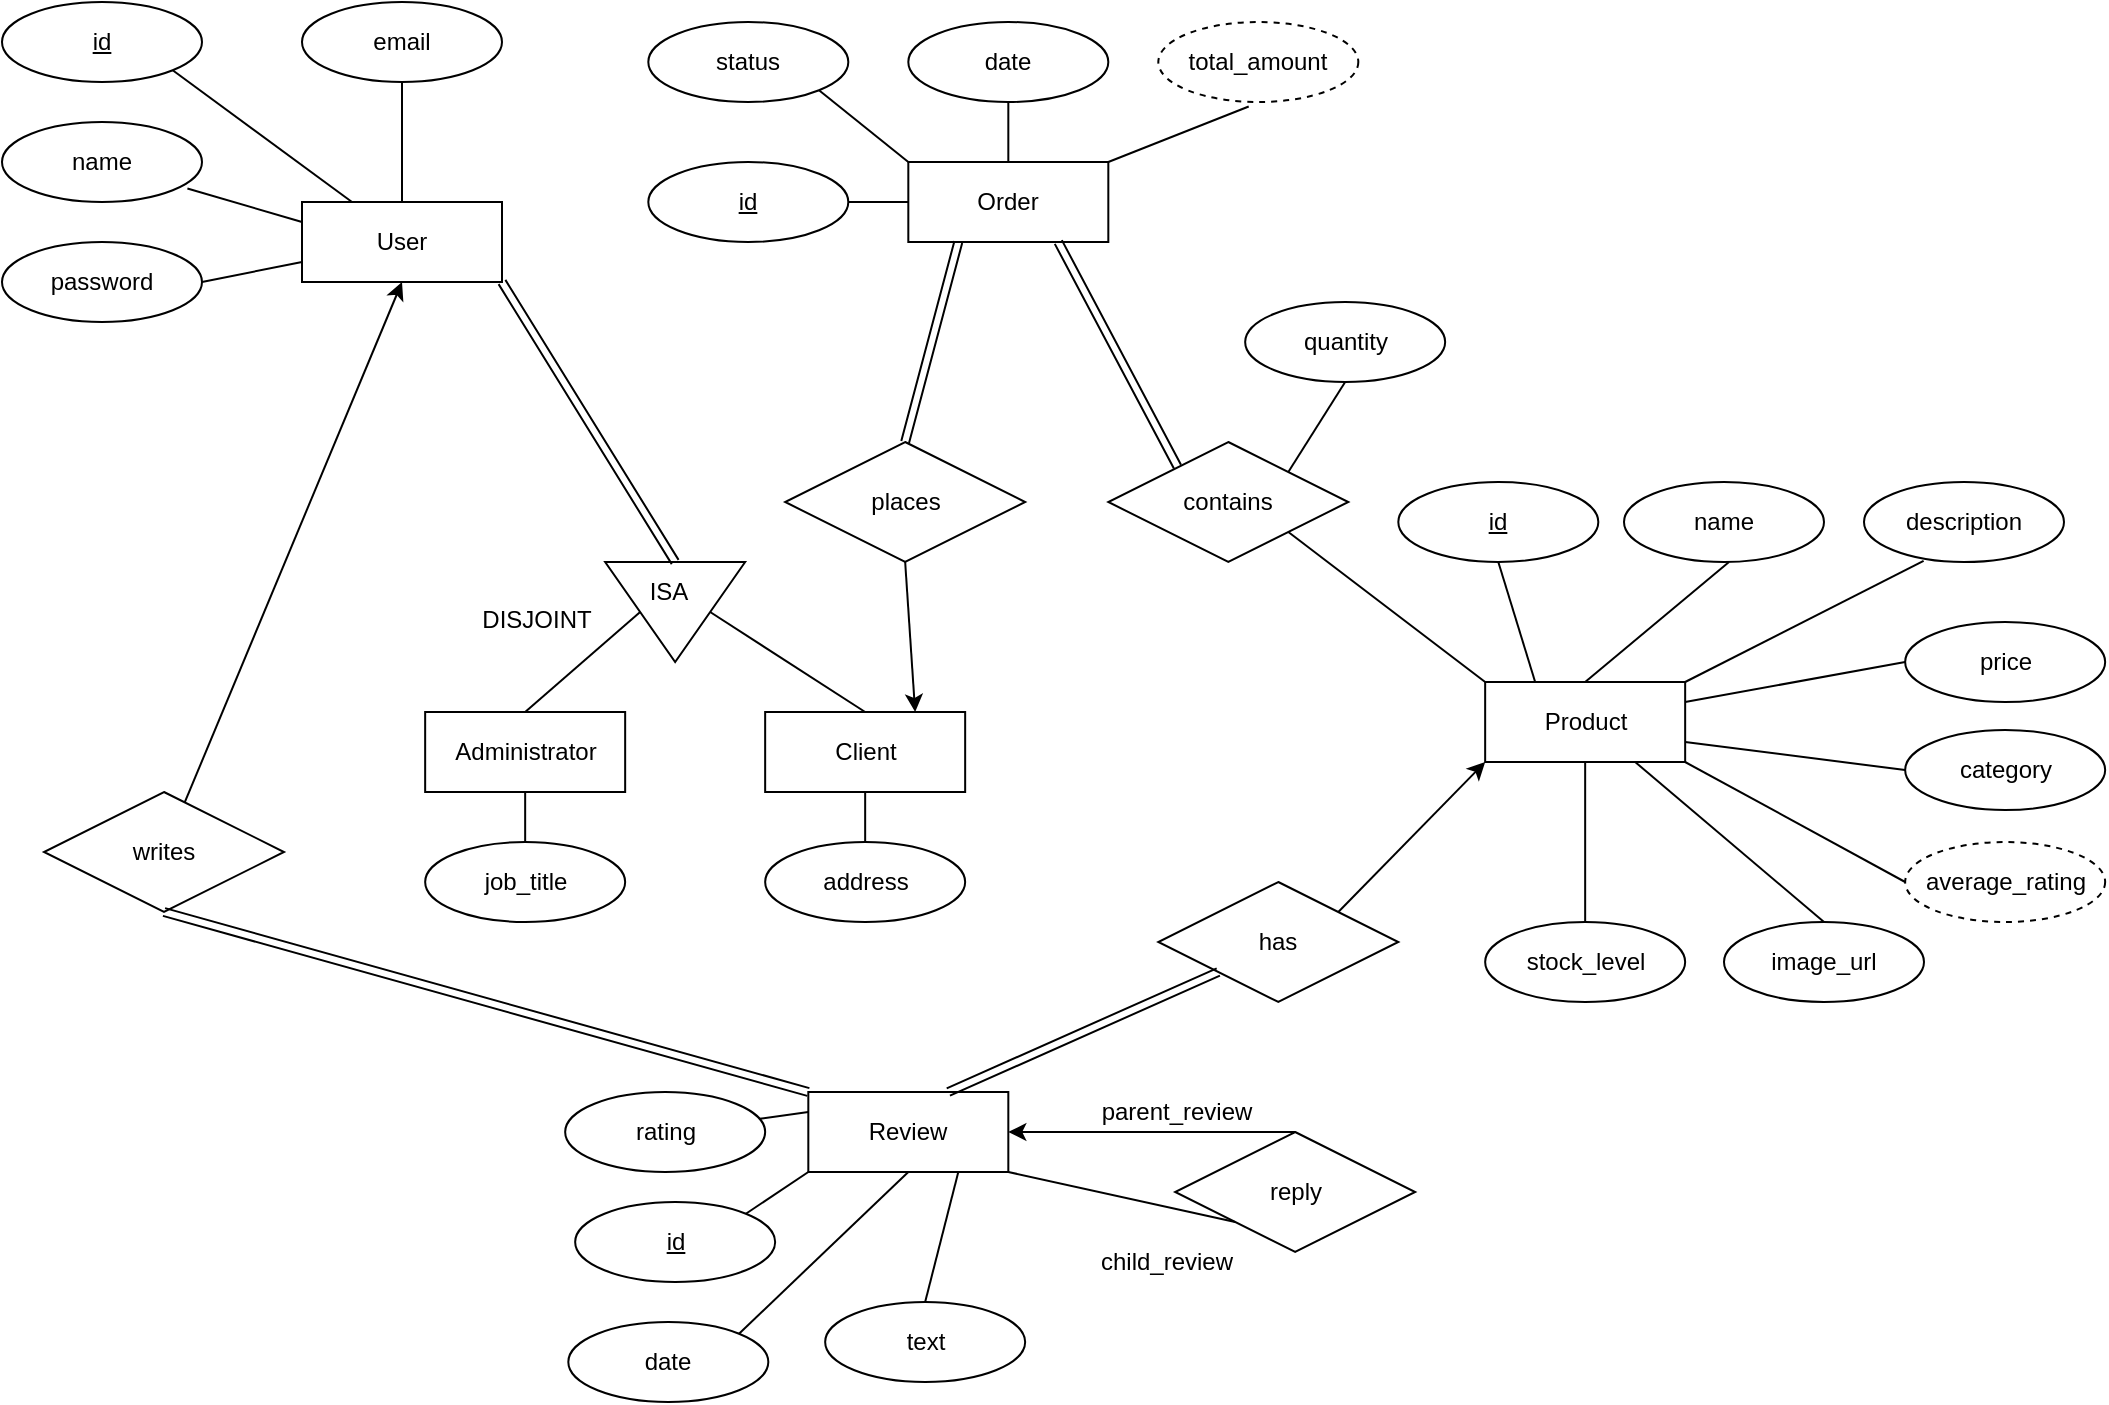 <mxfile>
    <diagram id="hlonuZoOoYiy4JTeMcxl" name="Page-1">
        <mxGraphModel dx="1431" dy="823" grid="1" gridSize="10" guides="1" tooltips="1" connect="1" arrows="1" fold="1" page="1" pageScale="1" pageWidth="1169" pageHeight="827" math="0" shadow="0">
            <root>
                <mxCell id="0"/>
                <mxCell id="1" parent="0"/>
                <mxCell id="2" value="Product" style="whiteSpace=wrap;html=1;align=center;" parent="1" vertex="1">
                    <mxGeometry x="800.58" y="440" width="100" height="40" as="geometry"/>
                </mxCell>
                <mxCell id="3" value="&lt;u&gt;id&lt;/u&gt;" style="ellipse;whiteSpace=wrap;html=1;align=center;" parent="1" vertex="1">
                    <mxGeometry x="757.16" y="340" width="100" height="40" as="geometry"/>
                </mxCell>
                <mxCell id="4" value="name" style="ellipse;whiteSpace=wrap;html=1;align=center;" parent="1" vertex="1">
                    <mxGeometry x="870" y="340" width="100" height="40" as="geometry"/>
                </mxCell>
                <mxCell id="5" value="description" style="ellipse;whiteSpace=wrap;html=1;align=center;" parent="1" vertex="1">
                    <mxGeometry x="990" y="340" width="100" height="40" as="geometry"/>
                </mxCell>
                <mxCell id="6" value="price" style="ellipse;whiteSpace=wrap;html=1;align=center;" parent="1" vertex="1">
                    <mxGeometry x="1010.58" y="410" width="100" height="40" as="geometry"/>
                </mxCell>
                <mxCell id="7" value="average_rating" style="ellipse;whiteSpace=wrap;html=1;align=center;dashed=1;" parent="1" vertex="1">
                    <mxGeometry x="1010.58" y="520" width="100" height="40" as="geometry"/>
                </mxCell>
                <mxCell id="8" value="stock_level" style="ellipse;whiteSpace=wrap;html=1;align=center;" parent="1" vertex="1">
                    <mxGeometry x="800.58" y="560" width="100" height="40" as="geometry"/>
                </mxCell>
                <mxCell id="11" value="User" style="whiteSpace=wrap;html=1;align=center;" parent="1" vertex="1">
                    <mxGeometry x="209" y="200" width="100" height="40" as="geometry"/>
                </mxCell>
                <mxCell id="12" value="Review" style="whiteSpace=wrap;html=1;align=center;" parent="1" vertex="1">
                    <mxGeometry x="462.16" y="645" width="100" height="40" as="geometry"/>
                </mxCell>
                <mxCell id="17" style="edgeStyle=none;html=1;entryX=0.5;entryY=1;entryDx=0;entryDy=0;" parent="1" source="15" target="11" edge="1">
                    <mxGeometry relative="1" as="geometry"/>
                </mxCell>
                <mxCell id="15" value="writes" style="shape=rhombus;perimeter=rhombusPerimeter;whiteSpace=wrap;html=1;align=center;" parent="1" vertex="1">
                    <mxGeometry x="80" y="495" width="120" height="60" as="geometry"/>
                </mxCell>
                <mxCell id="23" style="edgeStyle=none;html=1;exitX=1;exitY=0;exitDx=0;exitDy=0;entryX=0;entryY=1;entryDx=0;entryDy=0;" parent="1" source="16" target="2" edge="1">
                    <mxGeometry relative="1" as="geometry">
                        <mxPoint x="740.58" y="630" as="sourcePoint"/>
                    </mxGeometry>
                </mxCell>
                <mxCell id="16" value="has" style="shape=rhombus;perimeter=rhombusPerimeter;whiteSpace=wrap;html=1;align=center;" parent="1" vertex="1">
                    <mxGeometry x="637.16" y="540" width="120" height="60" as="geometry"/>
                </mxCell>
                <mxCell id="18" value="" style="shape=link;html=1;rounded=0;exitX=0;exitY=0;exitDx=0;exitDy=0;entryX=0.5;entryY=1;entryDx=0;entryDy=0;" parent="1" source="12" target="15" edge="1">
                    <mxGeometry relative="1" as="geometry">
                        <mxPoint x="667.16" y="465" as="sourcePoint"/>
                        <mxPoint x="817.16" y="505.0" as="targetPoint"/>
                    </mxGeometry>
                </mxCell>
                <mxCell id="19" value="&lt;u&gt;id&lt;/u&gt;" style="ellipse;whiteSpace=wrap;html=1;align=center;" parent="1" vertex="1">
                    <mxGeometry x="345.58" y="700" width="100" height="40" as="geometry"/>
                </mxCell>
                <mxCell id="20" value="&lt;u&gt;id&lt;/u&gt;" style="ellipse;whiteSpace=wrap;html=1;align=center;" parent="1" vertex="1">
                    <mxGeometry x="59.0" y="100" width="100" height="40" as="geometry"/>
                </mxCell>
                <mxCell id="21" value="date" style="ellipse;whiteSpace=wrap;html=1;align=center;" parent="1" vertex="1">
                    <mxGeometry x="342.16" y="760" width="100" height="40" as="geometry"/>
                </mxCell>
                <mxCell id="24" value="rating" style="ellipse;whiteSpace=wrap;html=1;align=center;" parent="1" vertex="1">
                    <mxGeometry x="340.58" y="645" width="100" height="40" as="geometry"/>
                </mxCell>
                <mxCell id="26" value="" style="shape=link;html=1;rounded=0;exitX=0.7;exitY=0;exitDx=0;exitDy=0;entryX=0;entryY=1;entryDx=0;entryDy=0;exitPerimeter=0;" parent="1" source="12" target="16" edge="1">
                    <mxGeometry relative="1" as="geometry">
                        <mxPoint x="667.16" y="535" as="sourcePoint"/>
                        <mxPoint x="817.16" y="575.0" as="targetPoint"/>
                    </mxGeometry>
                </mxCell>
                <mxCell id="27" value="password" style="ellipse;whiteSpace=wrap;html=1;align=center;" parent="1" vertex="1">
                    <mxGeometry x="59" y="220" width="100" height="40" as="geometry"/>
                </mxCell>
                <mxCell id="28" value="name" style="ellipse;whiteSpace=wrap;html=1;align=center;" parent="1" vertex="1">
                    <mxGeometry x="59" y="160" width="100" height="40" as="geometry"/>
                </mxCell>
                <mxCell id="29" value="email" style="ellipse;whiteSpace=wrap;html=1;align=center;" parent="1" vertex="1">
                    <mxGeometry x="209" y="100" width="100" height="40" as="geometry"/>
                </mxCell>
                <mxCell id="31" value="" style="endArrow=none;html=1;rounded=0;exitX=0;exitY=0.5;exitDx=0;exitDy=0;entryX=1;entryY=0.25;entryDx=0;entryDy=0;" parent="1" source="6" target="2" edge="1">
                    <mxGeometry relative="1" as="geometry">
                        <mxPoint x="593.08" y="551.5" as="sourcePoint"/>
                        <mxPoint x="420.58" y="490" as="targetPoint"/>
                    </mxGeometry>
                </mxCell>
                <mxCell id="32" value="" style="endArrow=none;html=1;rounded=0;exitX=1;exitY=0;exitDx=0;exitDy=0;entryX=0.298;entryY=0.985;entryDx=0;entryDy=0;entryPerimeter=0;" parent="1" source="2" target="5" edge="1">
                    <mxGeometry relative="1" as="geometry">
                        <mxPoint x="593.08" y="551.5" as="sourcePoint"/>
                        <mxPoint x="420.58" y="490" as="targetPoint"/>
                    </mxGeometry>
                </mxCell>
                <mxCell id="33" value="" style="endArrow=none;html=1;rounded=0;exitX=0.525;exitY=1;exitDx=0;exitDy=0;entryX=0.5;entryY=0;entryDx=0;entryDy=0;exitPerimeter=0;" parent="1" source="4" target="2" edge="1">
                    <mxGeometry relative="1" as="geometry">
                        <mxPoint x="593.08" y="551.5" as="sourcePoint"/>
                        <mxPoint x="420.58" y="490" as="targetPoint"/>
                    </mxGeometry>
                </mxCell>
                <mxCell id="34" value="" style="endArrow=none;html=1;rounded=0;entryX=0.5;entryY=1;entryDx=0;entryDy=0;exitX=0.25;exitY=0;exitDx=0;exitDy=0;" parent="1" source="2" target="3" edge="1">
                    <mxGeometry relative="1" as="geometry">
                        <mxPoint x="790.58" y="460" as="sourcePoint"/>
                        <mxPoint x="420.58" y="490" as="targetPoint"/>
                    </mxGeometry>
                </mxCell>
                <mxCell id="36" value="" style="endArrow=none;html=1;rounded=0;entryX=0;entryY=0.25;entryDx=0;entryDy=0;" parent="1" source="24" target="12" edge="1">
                    <mxGeometry relative="1" as="geometry">
                        <mxPoint x="829.66" y="566.5" as="sourcePoint"/>
                        <mxPoint x="657.16" y="505" as="targetPoint"/>
                    </mxGeometry>
                </mxCell>
                <mxCell id="37" value="" style="endArrow=none;html=1;rounded=0;exitX=0.5;exitY=1;exitDx=0;exitDy=0;entryX=1;entryY=0;entryDx=0;entryDy=0;" parent="1" source="12" target="21" edge="1">
                    <mxGeometry relative="1" as="geometry">
                        <mxPoint x="829.66" y="566.5" as="sourcePoint"/>
                        <mxPoint x="657.16" y="505" as="targetPoint"/>
                    </mxGeometry>
                </mxCell>
                <mxCell id="38" value="" style="endArrow=none;html=1;rounded=0;exitX=1;exitY=0;exitDx=0;exitDy=0;entryX=0;entryY=1;entryDx=0;entryDy=0;" parent="1" source="19" target="12" edge="1">
                    <mxGeometry relative="1" as="geometry">
                        <mxPoint x="829.66" y="566.5" as="sourcePoint"/>
                        <mxPoint x="657.16" y="505" as="targetPoint"/>
                    </mxGeometry>
                </mxCell>
                <mxCell id="39" value="" style="endArrow=none;html=1;rounded=0;exitX=0;exitY=0.75;exitDx=0;exitDy=0;entryX=1;entryY=0.5;entryDx=0;entryDy=0;" parent="1" source="11" target="27" edge="1">
                    <mxGeometry relative="1" as="geometry">
                        <mxPoint x="511.5" y="321.5" as="sourcePoint"/>
                        <mxPoint x="339" y="260" as="targetPoint"/>
                    </mxGeometry>
                </mxCell>
                <mxCell id="40" value="" style="endArrow=none;html=1;rounded=0;exitX=0.5;exitY=1;exitDx=0;exitDy=0;" parent="1" source="29" edge="1">
                    <mxGeometry relative="1" as="geometry">
                        <mxPoint x="511.5" y="321.5" as="sourcePoint"/>
                        <mxPoint x="259" y="200" as="targetPoint"/>
                    </mxGeometry>
                </mxCell>
                <mxCell id="41" value="" style="endArrow=none;html=1;rounded=0;exitX=0.25;exitY=0;exitDx=0;exitDy=0;entryX=1;entryY=1;entryDx=0;entryDy=0;" parent="1" source="11" target="20" edge="1">
                    <mxGeometry relative="1" as="geometry">
                        <mxPoint x="511.5" y="321.5" as="sourcePoint"/>
                        <mxPoint x="339" y="260" as="targetPoint"/>
                    </mxGeometry>
                </mxCell>
                <mxCell id="42" value="" style="endArrow=none;html=1;rounded=0;exitX=0;exitY=0.25;exitDx=0;exitDy=0;entryX=0.927;entryY=0.832;entryDx=0;entryDy=0;entryPerimeter=0;" parent="1" source="11" target="28" edge="1">
                    <mxGeometry relative="1" as="geometry">
                        <mxPoint x="511.5" y="321.5" as="sourcePoint"/>
                        <mxPoint x="339" y="260" as="targetPoint"/>
                    </mxGeometry>
                </mxCell>
                <mxCell id="43" value="" style="endArrow=none;html=1;rounded=0;exitX=0;exitY=0.5;exitDx=0;exitDy=0;entryX=1;entryY=1;entryDx=0;entryDy=0;" parent="1" source="7" target="2" edge="1">
                    <mxGeometry relative="1" as="geometry">
                        <mxPoint x="653.08" y="491.5" as="sourcePoint"/>
                        <mxPoint x="480.58" y="430" as="targetPoint"/>
                    </mxGeometry>
                </mxCell>
                <mxCell id="44" value="" style="endArrow=none;html=1;rounded=0;exitX=0.5;exitY=0;exitDx=0;exitDy=0;entryX=0.5;entryY=1;entryDx=0;entryDy=0;" parent="1" source="8" target="2" edge="1">
                    <mxGeometry relative="1" as="geometry">
                        <mxPoint x="653.08" y="491.5" as="sourcePoint"/>
                        <mxPoint x="480.58" y="430" as="targetPoint"/>
                    </mxGeometry>
                </mxCell>
                <mxCell id="96" style="edgeStyle=none;html=1;exitX=0.5;exitY=1;exitDx=0;exitDy=0;entryX=0.75;entryY=0;entryDx=0;entryDy=0;" parent="1" source="45" target="62" edge="1">
                    <mxGeometry relative="1" as="geometry"/>
                </mxCell>
                <mxCell id="45" value="places" style="shape=rhombus;perimeter=rhombusPerimeter;whiteSpace=wrap;html=1;align=center;" parent="1" vertex="1">
                    <mxGeometry x="450.58" y="320" width="120" height="60" as="geometry"/>
                </mxCell>
                <mxCell id="46" value="" style="endArrow=none;html=1;rounded=0;exitX=0.5;exitY=1;exitDx=0;exitDy=0;entryX=1;entryY=0;entryDx=0;entryDy=0;startArrow=none;" parent="1" source="48" target="71" edge="1">
                    <mxGeometry relative="1" as="geometry">
                        <mxPoint x="643.08" y="481.5" as="sourcePoint"/>
                        <mxPoint x="630.58" y="460" as="targetPoint"/>
                    </mxGeometry>
                </mxCell>
                <mxCell id="49" value="date" style="ellipse;whiteSpace=wrap;html=1;align=center;" parent="1" vertex="1">
                    <mxGeometry x="512.16" y="110" width="100" height="40" as="geometry"/>
                </mxCell>
                <mxCell id="54" value="category" style="ellipse;whiteSpace=wrap;html=1;align=center;" parent="1" vertex="1">
                    <mxGeometry x="1010.58" y="464" width="100" height="40" as="geometry"/>
                </mxCell>
                <mxCell id="55" value="" style="endArrow=none;html=1;rounded=0;exitX=0;exitY=0.5;exitDx=0;exitDy=0;entryX=1;entryY=0.75;entryDx=0;entryDy=0;" parent="1" source="54" target="2" edge="1">
                    <mxGeometry relative="1" as="geometry">
                        <mxPoint x="963.08" y="411.5" as="sourcePoint"/>
                        <mxPoint x="790.58" y="350" as="targetPoint"/>
                    </mxGeometry>
                </mxCell>
                <mxCell id="56" value="address" style="ellipse;whiteSpace=wrap;html=1;align=center;" parent="1" vertex="1">
                    <mxGeometry x="440.58" y="520" width="100" height="40" as="geometry"/>
                </mxCell>
                <mxCell id="57" value="" style="endArrow=none;html=1;rounded=0;exitX=0.5;exitY=1;exitDx=0;exitDy=0;entryX=0.5;entryY=0;entryDx=0;entryDy=0;" parent="1" source="62" target="56" edge="1">
                    <mxGeometry relative="1" as="geometry">
                        <mxPoint x="728.08" y="396.5" as="sourcePoint"/>
                        <mxPoint x="555.58" y="335" as="targetPoint"/>
                    </mxGeometry>
                </mxCell>
                <mxCell id="58" value="image_url" style="ellipse;whiteSpace=wrap;html=1;align=center;" parent="1" vertex="1">
                    <mxGeometry x="920" y="560" width="100" height="40" as="geometry"/>
                </mxCell>
                <mxCell id="59" value="" style="endArrow=none;html=1;rounded=0;exitX=0.5;exitY=0;exitDx=0;exitDy=0;entryX=0.75;entryY=1;entryDx=0;entryDy=0;" parent="1" source="58" target="2" edge="1">
                    <mxGeometry relative="1" as="geometry">
                        <mxPoint x="810.58" y="560" as="sourcePoint"/>
                        <mxPoint x="860.58" y="505" as="targetPoint"/>
                    </mxGeometry>
                </mxCell>
                <mxCell id="60" value="" style="triangle;whiteSpace=wrap;html=1;rotation=90;" parent="1" vertex="1">
                    <mxGeometry x="370.58" y="370" width="50" height="70" as="geometry"/>
                </mxCell>
                <mxCell id="61" value="ISA" style="text;html=1;align=center;verticalAlign=middle;resizable=0;points=[];autosize=1;strokeColor=none;fillColor=none;" parent="1" vertex="1">
                    <mxGeometry x="372.16" y="380" width="40" height="30" as="geometry"/>
                </mxCell>
                <mxCell id="62" value="Client" style="whiteSpace=wrap;html=1;align=center;" parent="1" vertex="1">
                    <mxGeometry x="440.58" y="455" width="100" height="40" as="geometry"/>
                </mxCell>
                <mxCell id="63" value="Administrator" style="whiteSpace=wrap;html=1;align=center;" parent="1" vertex="1">
                    <mxGeometry x="270.58" y="455" width="100" height="40" as="geometry"/>
                </mxCell>
                <mxCell id="64" value="" style="shape=link;html=1;rounded=0;exitX=1;exitY=1;exitDx=0;exitDy=0;entryX=0;entryY=0.5;entryDx=0;entryDy=0;" parent="1" source="11" target="60" edge="1">
                    <mxGeometry relative="1" as="geometry">
                        <mxPoint x="339" y="580" as="sourcePoint"/>
                        <mxPoint x="239" y="520" as="targetPoint"/>
                    </mxGeometry>
                </mxCell>
                <mxCell id="65" value="DISJOINT" style="text;html=1;align=center;verticalAlign=middle;resizable=0;points=[];autosize=1;strokeColor=none;fillColor=none;" parent="1" vertex="1">
                    <mxGeometry x="285.58" y="394" width="80" height="30" as="geometry"/>
                </mxCell>
                <mxCell id="66" value="" style="endArrow=none;html=1;rounded=0;exitX=0.5;exitY=0;exitDx=0;exitDy=0;entryX=0.5;entryY=1;entryDx=0;entryDy=0;" parent="1" source="63" target="60" edge="1">
                    <mxGeometry relative="1" as="geometry">
                        <mxPoint x="658.08" y="486.5" as="sourcePoint"/>
                        <mxPoint x="485.58" y="425" as="targetPoint"/>
                    </mxGeometry>
                </mxCell>
                <mxCell id="67" value="" style="endArrow=none;html=1;rounded=0;entryX=0.5;entryY=0;entryDx=0;entryDy=0;exitX=0.5;exitY=0;exitDx=0;exitDy=0;" parent="1" source="60" target="62" edge="1">
                    <mxGeometry relative="1" as="geometry">
                        <mxPoint x="435.58" y="405" as="sourcePoint"/>
                        <mxPoint x="485.58" y="425" as="targetPoint"/>
                    </mxGeometry>
                </mxCell>
                <mxCell id="68" value="total_amount" style="ellipse;whiteSpace=wrap;html=1;align=center;dashed=1;" parent="1" vertex="1">
                    <mxGeometry x="637.16" y="110" width="100" height="40" as="geometry"/>
                </mxCell>
                <mxCell id="69" value="Order" style="whiteSpace=wrap;html=1;align=center;" parent="1" vertex="1">
                    <mxGeometry x="512.16" y="180" width="100" height="40" as="geometry"/>
                </mxCell>
                <mxCell id="71" value="contains" style="shape=rhombus;perimeter=rhombusPerimeter;whiteSpace=wrap;html=1;align=center;" parent="1" vertex="1">
                    <mxGeometry x="612.16" y="320" width="120" height="60" as="geometry"/>
                </mxCell>
                <mxCell id="75" value="" style="shape=link;html=1;rounded=0;exitX=0.75;exitY=1;exitDx=0;exitDy=0;entryX=0.288;entryY=0.205;entryDx=0;entryDy=0;entryPerimeter=0;" parent="1" source="69" target="71" edge="1">
                    <mxGeometry relative="1" as="geometry">
                        <mxPoint x="492.16" y="360" as="sourcePoint"/>
                        <mxPoint x="642.16" y="400.0" as="targetPoint"/>
                    </mxGeometry>
                </mxCell>
                <mxCell id="76" value="status" style="ellipse;whiteSpace=wrap;html=1;align=center;" parent="1" vertex="1">
                    <mxGeometry x="382.16" y="110" width="100" height="40" as="geometry"/>
                </mxCell>
                <mxCell id="78" value="job_title" style="ellipse;whiteSpace=wrap;html=1;align=center;" parent="1" vertex="1">
                    <mxGeometry x="270.58" y="520" width="100" height="40" as="geometry"/>
                </mxCell>
                <mxCell id="80" value="&lt;u&gt;id&lt;/u&gt;" style="ellipse;whiteSpace=wrap;html=1;align=center;" parent="1" vertex="1">
                    <mxGeometry x="382.16" y="180" width="100" height="40" as="geometry"/>
                </mxCell>
                <mxCell id="82" value="" style="endArrow=none;html=1;rounded=0;exitX=1;exitY=0;exitDx=0;exitDy=0;entryX=0.452;entryY=1.056;entryDx=0;entryDy=0;entryPerimeter=0;" parent="1" source="69" target="68" edge="1">
                    <mxGeometry relative="1" as="geometry">
                        <mxPoint x="604.66" y="381.5" as="sourcePoint"/>
                        <mxPoint x="432.16" y="320" as="targetPoint"/>
                    </mxGeometry>
                </mxCell>
                <mxCell id="83" value="" style="endArrow=none;html=1;rounded=0;exitX=0.5;exitY=0;exitDx=0;exitDy=0;entryX=0.5;entryY=1;entryDx=0;entryDy=0;" parent="1" source="69" target="49" edge="1">
                    <mxGeometry relative="1" as="geometry">
                        <mxPoint x="604.66" y="381.5" as="sourcePoint"/>
                        <mxPoint x="432.16" y="320" as="targetPoint"/>
                    </mxGeometry>
                </mxCell>
                <mxCell id="84" value="" style="endArrow=none;html=1;rounded=0;exitX=0;exitY=0;exitDx=0;exitDy=0;entryX=1;entryY=1;entryDx=0;entryDy=0;" parent="1" source="69" target="76" edge="1">
                    <mxGeometry relative="1" as="geometry">
                        <mxPoint x="604.66" y="381.5" as="sourcePoint"/>
                        <mxPoint x="432.16" y="320" as="targetPoint"/>
                    </mxGeometry>
                </mxCell>
                <mxCell id="85" value="" style="endArrow=none;html=1;rounded=0;exitX=0;exitY=0.5;exitDx=0;exitDy=0;entryX=1;entryY=0.5;entryDx=0;entryDy=0;" parent="1" source="69" target="80" edge="1">
                    <mxGeometry relative="1" as="geometry">
                        <mxPoint x="604.66" y="381.5" as="sourcePoint"/>
                        <mxPoint x="432.16" y="320" as="targetPoint"/>
                    </mxGeometry>
                </mxCell>
                <mxCell id="86" value="" style="endArrow=none;html=1;rounded=0;exitX=0.5;exitY=1;exitDx=0;exitDy=0;entryX=0.5;entryY=0;entryDx=0;entryDy=0;" parent="1" source="63" target="78" edge="1">
                    <mxGeometry relative="1" as="geometry">
                        <mxPoint x="739.66" y="516.5" as="sourcePoint"/>
                        <mxPoint x="567.16" y="455" as="targetPoint"/>
                    </mxGeometry>
                </mxCell>
                <mxCell id="87" value="" style="shape=link;html=1;rounded=0;exitX=0.25;exitY=1;exitDx=0;exitDy=0;entryX=0.5;entryY=0;entryDx=0;entryDy=0;" parent="1" source="69" target="45" edge="1">
                    <mxGeometry relative="1" as="geometry">
                        <mxPoint x="412.16" y="300" as="sourcePoint"/>
                        <mxPoint x="562.16" y="340.0" as="targetPoint"/>
                    </mxGeometry>
                </mxCell>
                <mxCell id="89" style="edgeStyle=none;html=1;exitX=0.5;exitY=0;exitDx=0;exitDy=0;entryX=1;entryY=0.5;entryDx=0;entryDy=0;" parent="1" source="88" target="12" edge="1">
                    <mxGeometry relative="1" as="geometry">
                        <mxPoint x="590.58" y="685.909" as="targetPoint"/>
                    </mxGeometry>
                </mxCell>
                <mxCell id="88" value="reply" style="shape=rhombus;perimeter=rhombusPerimeter;whiteSpace=wrap;html=1;align=center;" parent="1" vertex="1">
                    <mxGeometry x="645.58" y="665" width="120" height="60" as="geometry"/>
                </mxCell>
                <mxCell id="90" value="" style="endArrow=none;html=1;rounded=0;exitX=0;exitY=1;exitDx=0;exitDy=0;entryX=1;entryY=1;entryDx=0;entryDy=0;" parent="1" source="88" target="12" edge="1">
                    <mxGeometry relative="1" as="geometry">
                        <mxPoint x="658.08" y="666.5" as="sourcePoint"/>
                        <mxPoint x="590.58" y="705" as="targetPoint"/>
                    </mxGeometry>
                </mxCell>
                <mxCell id="91" value="parent_review" style="text;html=1;align=center;verticalAlign=middle;resizable=0;points=[];autosize=1;strokeColor=none;fillColor=none;" parent="1" vertex="1">
                    <mxGeometry x="595.58" y="640" width="100" height="30" as="geometry"/>
                </mxCell>
                <mxCell id="92" value="child_review" style="text;html=1;align=center;verticalAlign=middle;resizable=0;points=[];autosize=1;strokeColor=none;fillColor=none;" parent="1" vertex="1">
                    <mxGeometry x="595.58" y="715" width="90" height="30" as="geometry"/>
                </mxCell>
                <mxCell id="48" value="quantity" style="ellipse;whiteSpace=wrap;html=1;align=center;" parent="1" vertex="1">
                    <mxGeometry x="680.58" y="250" width="100" height="40" as="geometry"/>
                </mxCell>
                <mxCell id="94" value="" style="endArrow=none;html=1;rounded=0;exitX=0;exitY=0;exitDx=0;exitDy=0;entryX=1;entryY=1;entryDx=0;entryDy=0;" parent="1" source="2" target="71" edge="1">
                    <mxGeometry relative="1" as="geometry">
                        <mxPoint x="683.08" y="431.5" as="sourcePoint"/>
                        <mxPoint x="510.58" y="370" as="targetPoint"/>
                    </mxGeometry>
                </mxCell>
                <mxCell id="97" value="text" style="ellipse;whiteSpace=wrap;html=1;align=center;" vertex="1" parent="1">
                    <mxGeometry x="470.58" y="750" width="100" height="40" as="geometry"/>
                </mxCell>
                <mxCell id="98" value="" style="endArrow=none;html=1;rounded=0;exitX=0.75;exitY=1;exitDx=0;exitDy=0;entryX=0.5;entryY=0;entryDx=0;entryDy=0;" edge="1" parent="1" source="12" target="97">
                    <mxGeometry relative="1" as="geometry">
                        <mxPoint x="522.16" y="695" as="sourcePoint"/>
                        <mxPoint x="390" y="750" as="targetPoint"/>
                    </mxGeometry>
                </mxCell>
            </root>
        </mxGraphModel>
    </diagram>
</mxfile>